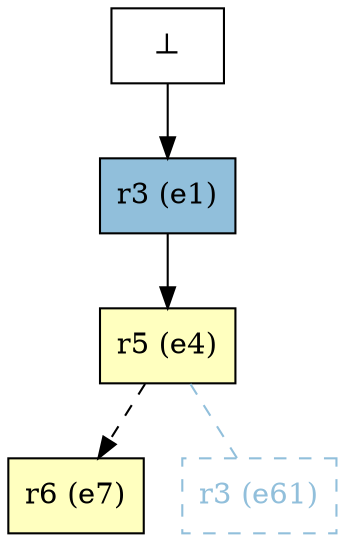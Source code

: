 digraph test {  
  e1 -> e4;
  e4 -> e7 [style=dashed]; 
  e4 -> e61 [arrowhead=none color="#91bfdb" style=dashed];
  e0 -> e1;

  e1 [color="black" fillcolor="#91bfdb" label="r3 (e1)" shape=box style=filled];
  e4 [color="black" fillcolor="#ffffbf" label="r5 (e4)" shape=box style=filled];
  e7 [color="black" fillcolor="#ffffbf" label="r6 (e7)" shape=box style=filled];
  e61 [fillcolor="transparent" color="#91bfdb" label= <<FONT COLOR="#91bfdb">r3 (e61)</FONT>> shape=box style=dashed];
  e0 [fillcolor=white label="⊥" shape=box style=filled];
}